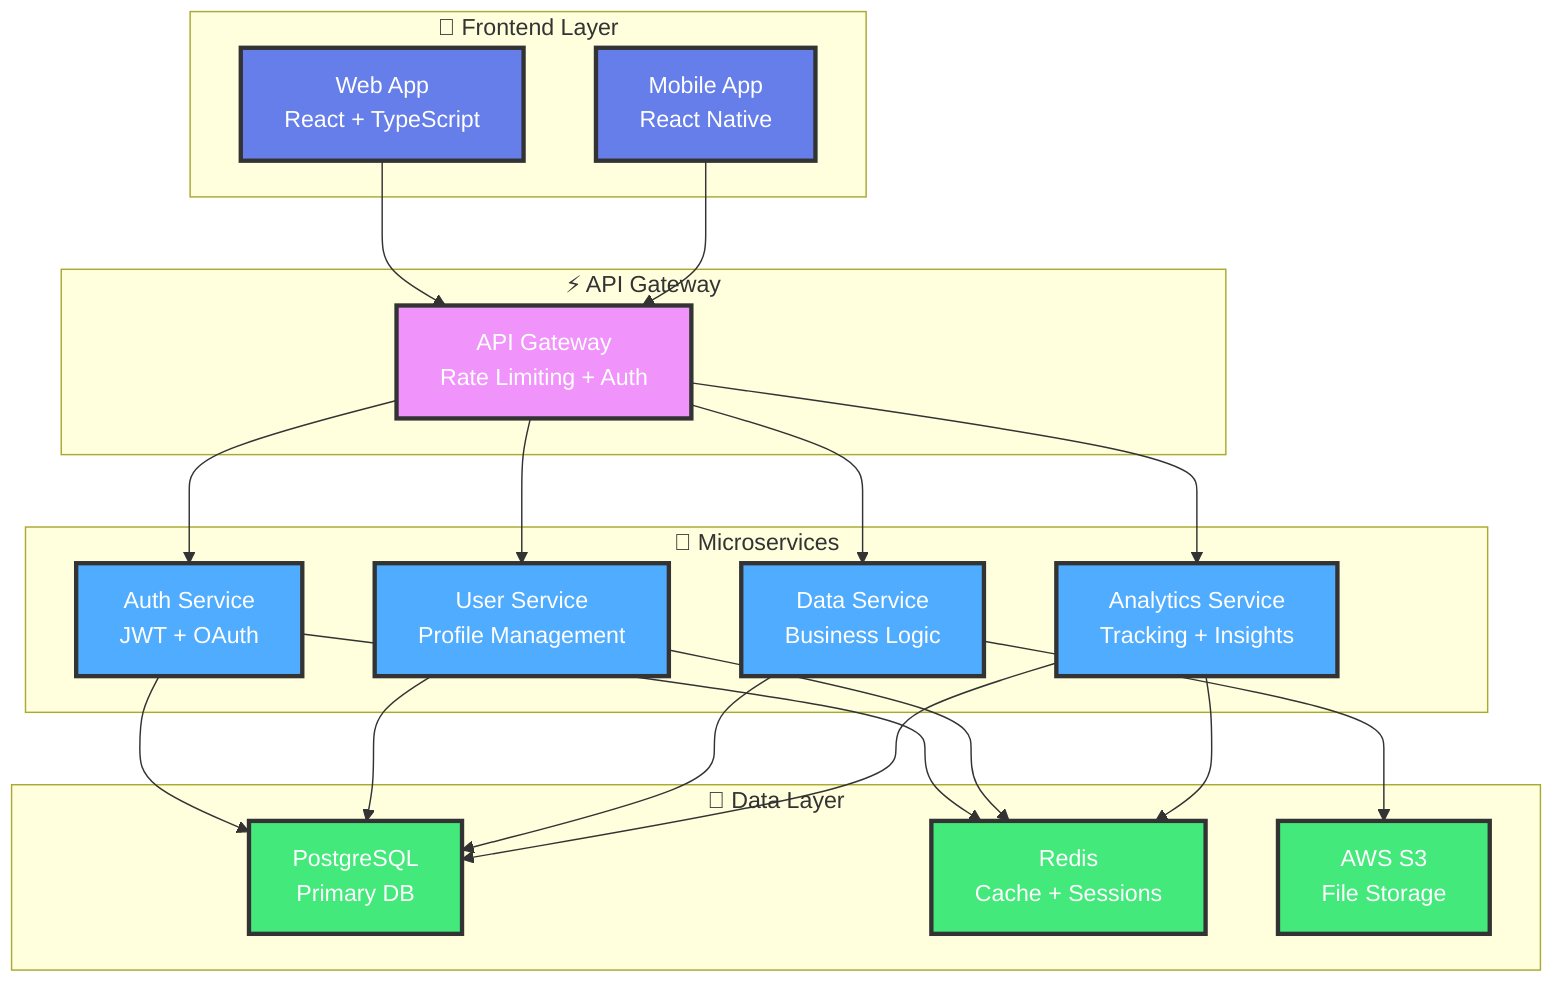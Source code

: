 graph TB
    subgraph Frontend["🎨 Frontend Layer"]
        WebApp["Web App<br/>React + TypeScript"]
        Mobile["Mobile App<br/>React Native"]
    end

    subgraph API["⚡ API Gateway"]
        Gateway["API Gateway<br/>Rate Limiting + Auth"]
    end

    subgraph Services["🚀 Microservices"]
        Auth["Auth Service<br/>JWT + OAuth"]
        Users["User Service<br/>Profile Management"]
        Data["Data Service<br/>Business Logic"]
        Analytics["Analytics Service<br/>Tracking + Insights"]
    end

    subgraph Storage["💾 Data Layer"]
        PostgreSQL["PostgreSQL<br/>Primary DB"]
        Redis["Redis<br/>Cache + Sessions"]
        S3["AWS S3<br/>File Storage"]
    end

    WebApp --> Gateway
    Mobile --> Gateway

    Gateway --> Auth
    Gateway --> Users
    Gateway --> Data
    Gateway --> Analytics

    Auth --> PostgreSQL
    Auth --> Redis

    Users --> PostgreSQL
    Users --> Redis

    Data --> PostgreSQL
    Data --> S3

    Analytics --> PostgreSQL
    Analytics --> Redis

    style WebApp fill:#667eea,stroke:#333,stroke-width:3px,color:#fff
    style Mobile fill:#667eea,stroke:#333,stroke-width:3px,color:#fff
    style Gateway fill:#f093fb,stroke:#333,stroke-width:3px,color:#fff
    style Auth fill:#4facfe,stroke:#333,stroke-width:3px,color:#fff
    style Users fill:#4facfe,stroke:#333,stroke-width:3px,color:#fff
    style Data fill:#4facfe,stroke:#333,stroke-width:3px,color:#fff
    style Analytics fill:#4facfe,stroke:#333,stroke-width:3px,color:#fff
    style PostgreSQL fill:#43e97b,stroke:#333,stroke-width:3px,color:#fff
    style Redis fill:#43e97b,stroke:#333,stroke-width:3px,color:#fff
    style S3 fill:#43e97b,stroke:#333,stroke-width:3px,color:#fff